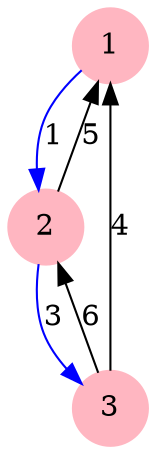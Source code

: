 digraph hgn{ node [shape=circle] 1[color=lightpink, style=filled] 2[color=lightpink, style=filled] 3[color=lightpink, style=filled] 1 -> 2[color=blue, label=1] 2 -> 1[color=black, label=5] 2 -> 3[color=blue, label=3] 3 -> 1[color=black, label=4] 3 -> 2[color=black, label=6] }